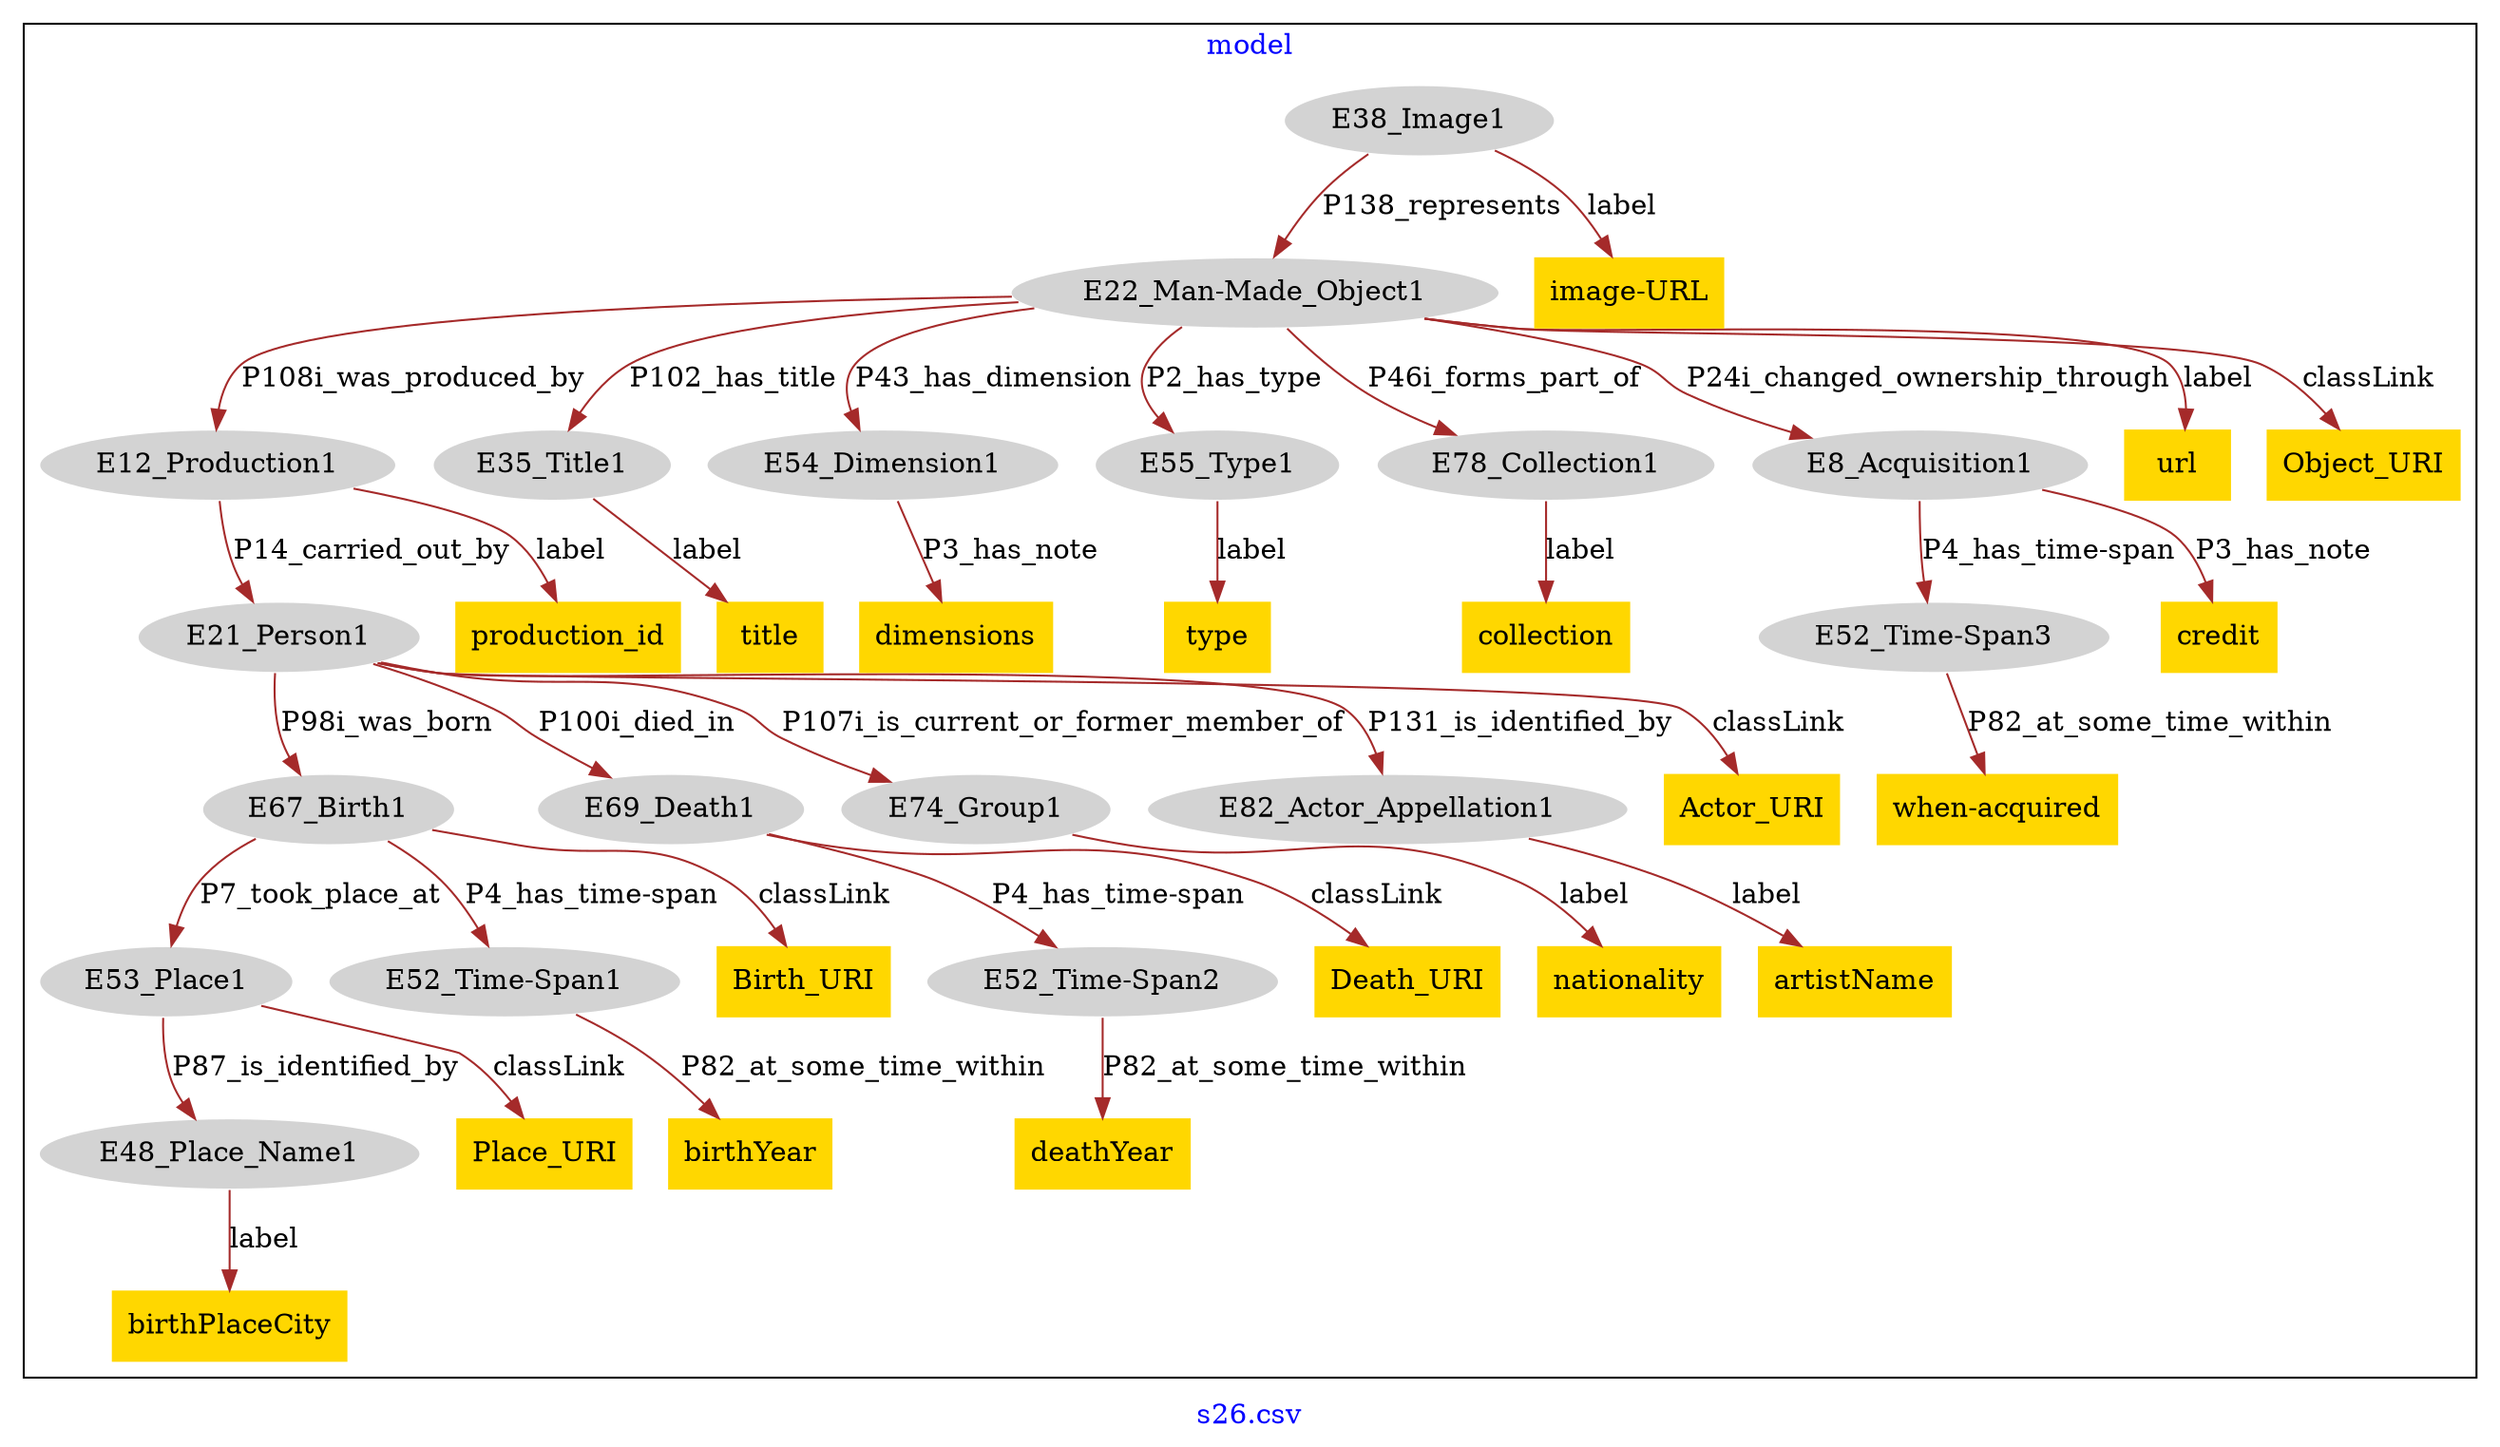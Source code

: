digraph n0 {
fontcolor="blue"
remincross="true"
label="s26.csv"
subgraph cluster {
label="model"
n2[style="filled",color="white",fillcolor="lightgray",label="E12_Production1"];
n3[style="filled",color="white",fillcolor="lightgray",label="E21_Person1"];
n4[style="filled",color="white",fillcolor="lightgray",label="E67_Birth1"];
n5[style="filled",color="white",fillcolor="lightgray",label="E69_Death1"];
n6[style="filled",color="white",fillcolor="lightgray",label="E74_Group1"];
n7[style="filled",color="white",fillcolor="lightgray",label="E82_Actor_Appellation1"];
n8[style="filled",color="white",fillcolor="lightgray",label="E22_Man-Made_Object1"];
n9[style="filled",color="white",fillcolor="lightgray",label="E35_Title1"];
n10[style="filled",color="white",fillcolor="lightgray",label="E54_Dimension1"];
n11[style="filled",color="white",fillcolor="lightgray",label="E55_Type1"];
n12[style="filled",color="white",fillcolor="lightgray",label="E78_Collection1"];
n13[style="filled",color="white",fillcolor="lightgray",label="E8_Acquisition1"];
n14[style="filled",color="white",fillcolor="lightgray",label="E38_Image1"];
n15[style="filled",color="white",fillcolor="lightgray",label="E53_Place1"];
n16[style="filled",color="white",fillcolor="lightgray",label="E48_Place_Name1"];
n17[style="filled",color="white",fillcolor="lightgray",label="E52_Time-Span1"];
n18[style="filled",color="white",fillcolor="lightgray",label="E52_Time-Span2"];
n19[style="filled",color="white",fillcolor="lightgray",label="E52_Time-Span3"];
n20[shape="plaintext",style="filled",fillcolor="gold",label="Death_URI"];
n21[shape="plaintext",style="filled",fillcolor="gold",label="birthPlaceCity"];
n22[shape="plaintext",style="filled",fillcolor="gold",label="dimensions"];
n23[shape="plaintext",style="filled",fillcolor="gold",label="when-acquired"];
n24[shape="plaintext",style="filled",fillcolor="gold",label="nationality"];
n25[shape="plaintext",style="filled",fillcolor="gold",label="collection"];
n26[shape="plaintext",style="filled",fillcolor="gold",label="production_id"];
n27[shape="plaintext",style="filled",fillcolor="gold",label="Actor_URI"];
n28[shape="plaintext",style="filled",fillcolor="gold",label="image-URL"];
n29[shape="plaintext",style="filled",fillcolor="gold",label="deathYear"];
n30[shape="plaintext",style="filled",fillcolor="gold",label="Birth_URI"];
n31[shape="plaintext",style="filled",fillcolor="gold",label="birthYear"];
n32[shape="plaintext",style="filled",fillcolor="gold",label="credit"];
n33[shape="plaintext",style="filled",fillcolor="gold",label="artistName"];
n34[shape="plaintext",style="filled",fillcolor="gold",label="title"];
n35[shape="plaintext",style="filled",fillcolor="gold",label="url"];
n36[shape="plaintext",style="filled",fillcolor="gold",label="type"];
n37[shape="plaintext",style="filled",fillcolor="gold",label="Object_URI"];
n38[shape="plaintext",style="filled",fillcolor="gold",label="Place_URI"];
}
n2 -> n3[color="brown",fontcolor="black",label="P14_carried_out_by"]
n3 -> n4[color="brown",fontcolor="black",label="P98i_was_born"]
n3 -> n5[color="brown",fontcolor="black",label="P100i_died_in"]
n3 -> n6[color="brown",fontcolor="black",label="P107i_is_current_or_former_member_of"]
n3 -> n7[color="brown",fontcolor="black",label="P131_is_identified_by"]
n8 -> n2[color="brown",fontcolor="black",label="P108i_was_produced_by"]
n8 -> n9[color="brown",fontcolor="black",label="P102_has_title"]
n8 -> n10[color="brown",fontcolor="black",label="P43_has_dimension"]
n8 -> n11[color="brown",fontcolor="black",label="P2_has_type"]
n8 -> n12[color="brown",fontcolor="black",label="P46i_forms_part_of"]
n8 -> n13[color="brown",fontcolor="black",label="P24i_changed_ownership_through"]
n14 -> n8[color="brown",fontcolor="black",label="P138_represents"]
n15 -> n16[color="brown",fontcolor="black",label="P87_is_identified_by"]
n4 -> n17[color="brown",fontcolor="black",label="P4_has_time-span"]
n4 -> n15[color="brown",fontcolor="black",label="P7_took_place_at"]
n5 -> n18[color="brown",fontcolor="black",label="P4_has_time-span"]
n13 -> n19[color="brown",fontcolor="black",label="P4_has_time-span"]
n5 -> n20[color="brown",fontcolor="black",label="classLink"]
n16 -> n21[color="brown",fontcolor="black",label="label"]
n10 -> n22[color="brown",fontcolor="black",label="P3_has_note"]
n19 -> n23[color="brown",fontcolor="black",label="P82_at_some_time_within"]
n6 -> n24[color="brown",fontcolor="black",label="label"]
n12 -> n25[color="brown",fontcolor="black",label="label"]
n2 -> n26[color="brown",fontcolor="black",label="label"]
n3 -> n27[color="brown",fontcolor="black",label="classLink"]
n14 -> n28[color="brown",fontcolor="black",label="label"]
n18 -> n29[color="brown",fontcolor="black",label="P82_at_some_time_within"]
n4 -> n30[color="brown",fontcolor="black",label="classLink"]
n17 -> n31[color="brown",fontcolor="black",label="P82_at_some_time_within"]
n13 -> n32[color="brown",fontcolor="black",label="P3_has_note"]
n7 -> n33[color="brown",fontcolor="black",label="label"]
n9 -> n34[color="brown",fontcolor="black",label="label"]
n8 -> n35[color="brown",fontcolor="black",label="label"]
n11 -> n36[color="brown",fontcolor="black",label="label"]
n8 -> n37[color="brown",fontcolor="black",label="classLink"]
n15 -> n38[color="brown",fontcolor="black",label="classLink"]
}
